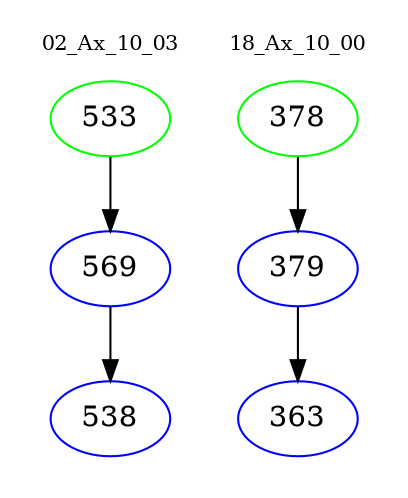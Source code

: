 digraph{
subgraph cluster_0 {
color = white
label = "02_Ax_10_03";
fontsize=10;
T0_533 [label="533", color="green"]
T0_533 -> T0_569 [color="black"]
T0_569 [label="569", color="blue"]
T0_569 -> T0_538 [color="black"]
T0_538 [label="538", color="blue"]
}
subgraph cluster_1 {
color = white
label = "18_Ax_10_00";
fontsize=10;
T1_378 [label="378", color="green"]
T1_378 -> T1_379 [color="black"]
T1_379 [label="379", color="blue"]
T1_379 -> T1_363 [color="black"]
T1_363 [label="363", color="blue"]
}
}
